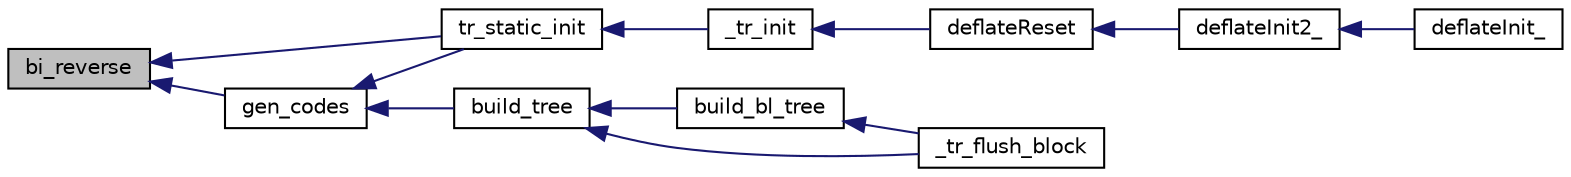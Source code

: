 digraph G
{
  edge [fontname="Helvetica",fontsize="10",labelfontname="Helvetica",labelfontsize="10"];
  node [fontname="Helvetica",fontsize="10",shape=record];
  rankdir="LR";
  Node1 [label="bi_reverse",height=0.2,width=0.4,color="black", fillcolor="grey75", style="filled" fontcolor="black"];
  Node1 -> Node2 [dir="back",color="midnightblue",fontsize="10",style="solid",fontname="Helvetica"];
  Node2 [label="tr_static_init",height=0.2,width=0.4,color="black", fillcolor="white", style="filled",URL="$trees_8c.html#af0327179e9998353dddfef79251847d4"];
  Node2 -> Node3 [dir="back",color="midnightblue",fontsize="10",style="solid",fontname="Helvetica"];
  Node3 [label="_tr_init",height=0.2,width=0.4,color="black", fillcolor="white", style="filled",URL="$trees_8c.html#a330f47f21a267ad5616b9ba72bf7f90b"];
  Node3 -> Node4 [dir="back",color="midnightblue",fontsize="10",style="solid",fontname="Helvetica"];
  Node4 [label="deflateReset",height=0.2,width=0.4,color="black", fillcolor="white", style="filled",URL="$deflate_8c.html#a4f17a4d330d76066b4b26c27f7cde5dc"];
  Node4 -> Node5 [dir="back",color="midnightblue",fontsize="10",style="solid",fontname="Helvetica"];
  Node5 [label="deflateInit2_",height=0.2,width=0.4,color="black", fillcolor="white", style="filled",URL="$deflate_8c.html#ae501d2862c68d17b909d6f1c9264815c"];
  Node5 -> Node6 [dir="back",color="midnightblue",fontsize="10",style="solid",fontname="Helvetica"];
  Node6 [label="deflateInit_",height=0.2,width=0.4,color="black", fillcolor="white", style="filled",URL="$deflate_8c.html#a0e6601591faa9573f27340153b0f3296"];
  Node1 -> Node7 [dir="back",color="midnightblue",fontsize="10",style="solid",fontname="Helvetica"];
  Node7 [label="gen_codes",height=0.2,width=0.4,color="black", fillcolor="white", style="filled",URL="$trees_8c.html#a599e4c4281ef721bd56222d9f01dec7c"];
  Node7 -> Node2 [dir="back",color="midnightblue",fontsize="10",style="solid",fontname="Helvetica"];
  Node7 -> Node8 [dir="back",color="midnightblue",fontsize="10",style="solid",fontname="Helvetica"];
  Node8 [label="build_tree",height=0.2,width=0.4,color="black", fillcolor="white", style="filled",URL="$trees_8c.html#ae24585b9d3230020126f1c8ae8f240f9"];
  Node8 -> Node9 [dir="back",color="midnightblue",fontsize="10",style="solid",fontname="Helvetica"];
  Node9 [label="build_bl_tree",height=0.2,width=0.4,color="black", fillcolor="white", style="filled",URL="$trees_8c.html#aef05b1c8b7f7ef2902111a8f415ead66"];
  Node9 -> Node10 [dir="back",color="midnightblue",fontsize="10",style="solid",fontname="Helvetica"];
  Node10 [label="_tr_flush_block",height=0.2,width=0.4,color="black", fillcolor="white", style="filled",URL="$trees_8c.html#aafe54369cbbb97972279a82a3b6c699e"];
  Node8 -> Node10 [dir="back",color="midnightblue",fontsize="10",style="solid",fontname="Helvetica"];
}
